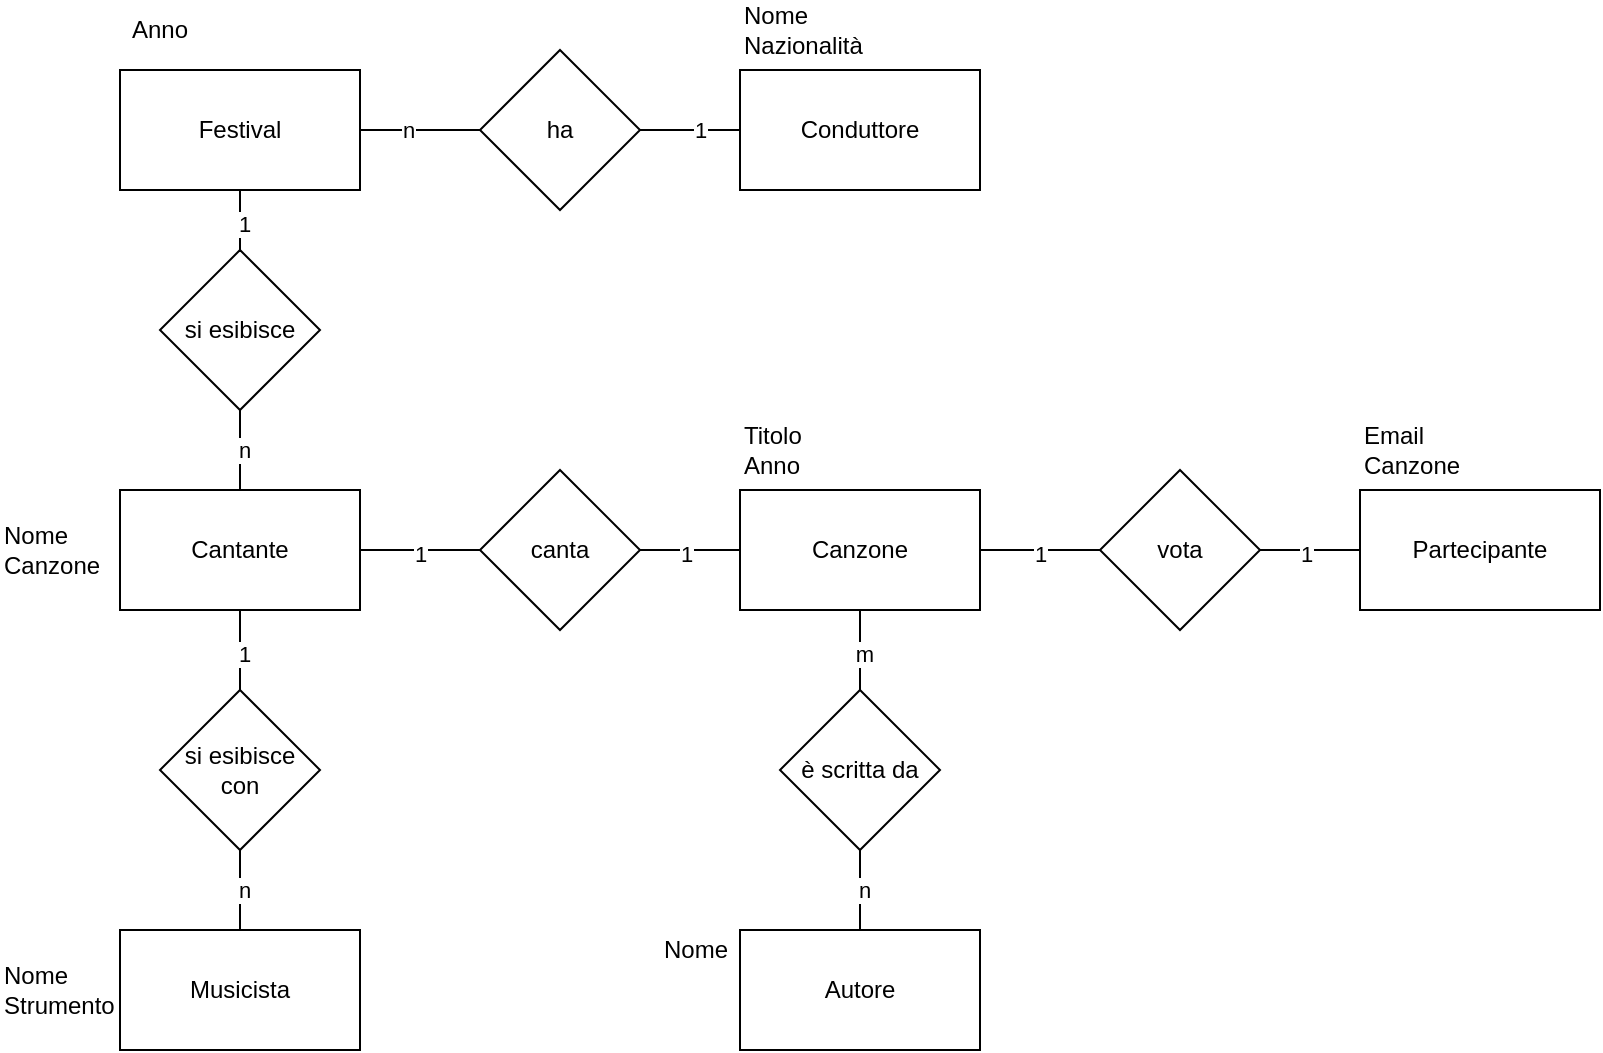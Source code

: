 <mxfile version="14.1.9" type="device"><diagram id="fab_IFOf7J4BE4I-sTUy" name="Page-1"><mxGraphModel dx="852" dy="621" grid="1" gridSize="10" guides="1" tooltips="1" connect="1" arrows="1" fold="1" page="1" pageScale="1" pageWidth="827" pageHeight="1169" math="0" shadow="0"><root><mxCell id="0"/><mxCell id="1" parent="0"/><mxCell id="gxL4Ius6zHt-tnnJOeNE-1" value="Festival" style="rounded=0;whiteSpace=wrap;html=1;" vertex="1" parent="1"><mxGeometry x="70" y="60" width="120" height="60" as="geometry"/></mxCell><mxCell id="gxL4Ius6zHt-tnnJOeNE-2" value="Cantante" style="rounded=0;whiteSpace=wrap;html=1;" vertex="1" parent="1"><mxGeometry x="70" y="270" width="120" height="60" as="geometry"/></mxCell><mxCell id="gxL4Ius6zHt-tnnJOeNE-3" value="Partecipante" style="rounded=0;whiteSpace=wrap;html=1;" vertex="1" parent="1"><mxGeometry x="690" y="270" width="120" height="60" as="geometry"/></mxCell><mxCell id="gxL4Ius6zHt-tnnJOeNE-4" value="Canzone" style="rounded=0;whiteSpace=wrap;html=1;" vertex="1" parent="1"><mxGeometry x="380" y="270" width="120" height="60" as="geometry"/></mxCell><mxCell id="gxL4Ius6zHt-tnnJOeNE-5" value="Conduttore" style="rounded=0;whiteSpace=wrap;html=1;" vertex="1" parent="1"><mxGeometry x="380" y="60" width="120" height="60" as="geometry"/></mxCell><mxCell id="gxL4Ius6zHt-tnnJOeNE-6" value="Autore" style="rounded=0;whiteSpace=wrap;html=1;" vertex="1" parent="1"><mxGeometry x="380" y="490" width="120" height="60" as="geometry"/></mxCell><mxCell id="gxL4Ius6zHt-tnnJOeNE-7" value="Musicista" style="rounded=0;whiteSpace=wrap;html=1;" vertex="1" parent="1"><mxGeometry x="70" y="490" width="120" height="60" as="geometry"/></mxCell><mxCell id="gxL4Ius6zHt-tnnJOeNE-11" value="" style="endArrow=none;html=1;entryX=0;entryY=0.5;entryDx=0;entryDy=0;exitX=1;exitY=0.5;exitDx=0;exitDy=0;" edge="1" parent="1" source="gxL4Ius6zHt-tnnJOeNE-14" target="gxL4Ius6zHt-tnnJOeNE-5"><mxGeometry width="50" height="50" relative="1" as="geometry"><mxPoint x="200" y="120" as="sourcePoint"/><mxPoint x="250" y="70" as="targetPoint"/></mxGeometry></mxCell><mxCell id="gxL4Ius6zHt-tnnJOeNE-13" value="1" style="edgeLabel;html=1;align=center;verticalAlign=middle;resizable=0;points=[];" vertex="1" connectable="0" parent="gxL4Ius6zHt-tnnJOeNE-11"><mxGeometry x="0.782" relative="1" as="geometry"><mxPoint x="-14.71" as="offset"/></mxGeometry></mxCell><mxCell id="gxL4Ius6zHt-tnnJOeNE-14" value="ha" style="rhombus;whiteSpace=wrap;html=1;" vertex="1" parent="1"><mxGeometry x="250" y="50" width="80" height="80" as="geometry"/></mxCell><mxCell id="gxL4Ius6zHt-tnnJOeNE-15" value="" style="endArrow=none;html=1;entryX=0;entryY=0.5;entryDx=0;entryDy=0;exitX=1;exitY=0.5;exitDx=0;exitDy=0;" edge="1" parent="1" source="gxL4Ius6zHt-tnnJOeNE-1" target="gxL4Ius6zHt-tnnJOeNE-14"><mxGeometry width="50" height="50" relative="1" as="geometry"><mxPoint x="190" y="90" as="sourcePoint"/><mxPoint x="360" y="90" as="targetPoint"/></mxGeometry></mxCell><mxCell id="gxL4Ius6zHt-tnnJOeNE-16" value="n" style="edgeLabel;html=1;align=center;verticalAlign=middle;resizable=0;points=[];" vertex="1" connectable="0" parent="gxL4Ius6zHt-tnnJOeNE-15"><mxGeometry x="-0.737" y="-1" relative="1" as="geometry"><mxPoint x="15.29" y="-1" as="offset"/></mxGeometry></mxCell><mxCell id="gxL4Ius6zHt-tnnJOeNE-19" value="si esibisce" style="rhombus;whiteSpace=wrap;html=1;" vertex="1" parent="1"><mxGeometry x="90" y="150" width="80" height="80" as="geometry"/></mxCell><mxCell id="gxL4Ius6zHt-tnnJOeNE-21" value="" style="endArrow=none;html=1;" edge="1" parent="1" source="gxL4Ius6zHt-tnnJOeNE-19" target="gxL4Ius6zHt-tnnJOeNE-1"><mxGeometry width="50" height="50" relative="1" as="geometry"><mxPoint x="20" y="200" as="sourcePoint"/><mxPoint x="70" y="150" as="targetPoint"/></mxGeometry></mxCell><mxCell id="gxL4Ius6zHt-tnnJOeNE-23" value="1" style="edgeLabel;html=1;align=center;verticalAlign=middle;resizable=0;points=[];" vertex="1" connectable="0" parent="gxL4Ius6zHt-tnnJOeNE-21"><mxGeometry x="-0.11" y="-2" relative="1" as="geometry"><mxPoint as="offset"/></mxGeometry></mxCell><mxCell id="gxL4Ius6zHt-tnnJOeNE-22" value="" style="endArrow=none;html=1;" edge="1" parent="1" source="gxL4Ius6zHt-tnnJOeNE-2" target="gxL4Ius6zHt-tnnJOeNE-19"><mxGeometry width="50" height="50" relative="1" as="geometry"><mxPoint x="10" y="260" as="sourcePoint"/><mxPoint x="60" y="210" as="targetPoint"/></mxGeometry></mxCell><mxCell id="gxL4Ius6zHt-tnnJOeNE-24" value="n" style="edgeLabel;html=1;align=center;verticalAlign=middle;resizable=0;points=[];" vertex="1" connectable="0" parent="gxL4Ius6zHt-tnnJOeNE-22"><mxGeometry x="0.008" y="-2" relative="1" as="geometry"><mxPoint as="offset"/></mxGeometry></mxCell><mxCell id="gxL4Ius6zHt-tnnJOeNE-25" value="si esibisce con" style="rhombus;whiteSpace=wrap;html=1;" vertex="1" parent="1"><mxGeometry x="90" y="370" width="80" height="80" as="geometry"/></mxCell><mxCell id="gxL4Ius6zHt-tnnJOeNE-26" value="" style="endArrow=none;html=1;" edge="1" parent="1" source="gxL4Ius6zHt-tnnJOeNE-25" target="gxL4Ius6zHt-tnnJOeNE-2"><mxGeometry width="50" height="50" relative="1" as="geometry"><mxPoint x="120" y="430" as="sourcePoint"/><mxPoint x="230" y="350" as="targetPoint"/></mxGeometry></mxCell><mxCell id="gxL4Ius6zHt-tnnJOeNE-27" value="1" style="edgeLabel;html=1;align=center;verticalAlign=middle;resizable=0;points=[];" vertex="1" connectable="0" parent="gxL4Ius6zHt-tnnJOeNE-26"><mxGeometry x="-0.11" y="-2" relative="1" as="geometry"><mxPoint as="offset"/></mxGeometry></mxCell><mxCell id="gxL4Ius6zHt-tnnJOeNE-28" value="" style="endArrow=none;html=1;" edge="1" parent="1" target="gxL4Ius6zHt-tnnJOeNE-25" source="gxL4Ius6zHt-tnnJOeNE-7"><mxGeometry width="50" height="50" relative="1" as="geometry"><mxPoint x="230" y="500" as="sourcePoint"/><mxPoint x="160" y="440" as="targetPoint"/></mxGeometry></mxCell><mxCell id="gxL4Ius6zHt-tnnJOeNE-29" value="n" style="edgeLabel;html=1;align=center;verticalAlign=middle;resizable=0;points=[];" vertex="1" connectable="0" parent="gxL4Ius6zHt-tnnJOeNE-28"><mxGeometry x="0.008" y="-2" relative="1" as="geometry"><mxPoint as="offset"/></mxGeometry></mxCell><mxCell id="gxL4Ius6zHt-tnnJOeNE-30" value="canta" style="rhombus;whiteSpace=wrap;html=1;" vertex="1" parent="1"><mxGeometry x="250" y="260" width="80" height="80" as="geometry"/></mxCell><mxCell id="gxL4Ius6zHt-tnnJOeNE-31" value="" style="endArrow=none;html=1;" edge="1" parent="1" source="gxL4Ius6zHt-tnnJOeNE-30" target="gxL4Ius6zHt-tnnJOeNE-4"><mxGeometry width="50" height="50" relative="1" as="geometry"><mxPoint x="30" y="210" as="sourcePoint"/><mxPoint x="140" y="130" as="targetPoint"/></mxGeometry></mxCell><mxCell id="gxL4Ius6zHt-tnnJOeNE-32" value="1" style="edgeLabel;html=1;align=center;verticalAlign=middle;resizable=0;points=[];" vertex="1" connectable="0" parent="gxL4Ius6zHt-tnnJOeNE-31"><mxGeometry x="-0.11" y="-2" relative="1" as="geometry"><mxPoint as="offset"/></mxGeometry></mxCell><mxCell id="gxL4Ius6zHt-tnnJOeNE-33" value="" style="endArrow=none;html=1;" edge="1" parent="1" target="gxL4Ius6zHt-tnnJOeNE-30" source="gxL4Ius6zHt-tnnJOeNE-2"><mxGeometry width="50" height="50" relative="1" as="geometry"><mxPoint x="140" y="280" as="sourcePoint"/><mxPoint x="70" y="220" as="targetPoint"/></mxGeometry></mxCell><mxCell id="gxL4Ius6zHt-tnnJOeNE-34" value="1" style="edgeLabel;html=1;align=center;verticalAlign=middle;resizable=0;points=[];" vertex="1" connectable="0" parent="gxL4Ius6zHt-tnnJOeNE-33"><mxGeometry x="0.008" y="-2" relative="1" as="geometry"><mxPoint as="offset"/></mxGeometry></mxCell><mxCell id="gxL4Ius6zHt-tnnJOeNE-35" value="è scritta da" style="rhombus;whiteSpace=wrap;html=1;" vertex="1" parent="1"><mxGeometry x="400" y="370" width="80" height="80" as="geometry"/></mxCell><mxCell id="gxL4Ius6zHt-tnnJOeNE-36" value="" style="endArrow=none;html=1;" edge="1" parent="1" source="gxL4Ius6zHt-tnnJOeNE-35" target="gxL4Ius6zHt-tnnJOeNE-4"><mxGeometry width="50" height="50" relative="1" as="geometry"><mxPoint x="590" y="360" as="sourcePoint"/><mxPoint x="700" y="280" as="targetPoint"/></mxGeometry></mxCell><mxCell id="gxL4Ius6zHt-tnnJOeNE-37" value="m" style="edgeLabel;html=1;align=center;verticalAlign=middle;resizable=0;points=[];" vertex="1" connectable="0" parent="gxL4Ius6zHt-tnnJOeNE-36"><mxGeometry x="-0.11" y="-2" relative="1" as="geometry"><mxPoint as="offset"/></mxGeometry></mxCell><mxCell id="gxL4Ius6zHt-tnnJOeNE-38" value="" style="endArrow=none;html=1;" edge="1" parent="1" target="gxL4Ius6zHt-tnnJOeNE-35" source="gxL4Ius6zHt-tnnJOeNE-6"><mxGeometry width="50" height="50" relative="1" as="geometry"><mxPoint x="700" y="430" as="sourcePoint"/><mxPoint x="630" y="370" as="targetPoint"/></mxGeometry></mxCell><mxCell id="gxL4Ius6zHt-tnnJOeNE-39" value="n" style="edgeLabel;html=1;align=center;verticalAlign=middle;resizable=0;points=[];" vertex="1" connectable="0" parent="gxL4Ius6zHt-tnnJOeNE-38"><mxGeometry x="0.008" y="-2" relative="1" as="geometry"><mxPoint as="offset"/></mxGeometry></mxCell><mxCell id="gxL4Ius6zHt-tnnJOeNE-40" value="vota" style="rhombus;whiteSpace=wrap;html=1;" vertex="1" parent="1"><mxGeometry x="560" y="260" width="80" height="80" as="geometry"/></mxCell><mxCell id="gxL4Ius6zHt-tnnJOeNE-41" value="" style="endArrow=none;html=1;" edge="1" parent="1" source="gxL4Ius6zHt-tnnJOeNE-40" target="gxL4Ius6zHt-tnnJOeNE-3"><mxGeometry width="50" height="50" relative="1" as="geometry"><mxPoint x="340" y="210" as="sourcePoint"/><mxPoint x="690" y="306.0" as="targetPoint"/></mxGeometry></mxCell><mxCell id="gxL4Ius6zHt-tnnJOeNE-42" value="1" style="edgeLabel;html=1;align=center;verticalAlign=middle;resizable=0;points=[];" vertex="1" connectable="0" parent="gxL4Ius6zHt-tnnJOeNE-41"><mxGeometry x="-0.11" y="-2" relative="1" as="geometry"><mxPoint as="offset"/></mxGeometry></mxCell><mxCell id="gxL4Ius6zHt-tnnJOeNE-43" value="" style="endArrow=none;html=1;" edge="1" parent="1" target="gxL4Ius6zHt-tnnJOeNE-40" source="gxL4Ius6zHt-tnnJOeNE-4"><mxGeometry width="50" height="50" relative="1" as="geometry"><mxPoint x="500" y="306.25" as="sourcePoint"/><mxPoint x="380" y="220" as="targetPoint"/></mxGeometry></mxCell><mxCell id="gxL4Ius6zHt-tnnJOeNE-44" value="1" style="edgeLabel;html=1;align=center;verticalAlign=middle;resizable=0;points=[];" vertex="1" connectable="0" parent="gxL4Ius6zHt-tnnJOeNE-43"><mxGeometry x="0.008" y="-2" relative="1" as="geometry"><mxPoint as="offset"/></mxGeometry></mxCell><mxCell id="gxL4Ius6zHt-tnnJOeNE-45" value="Anno" style="text;html=1;strokeColor=none;fillColor=none;align=center;verticalAlign=middle;whiteSpace=wrap;rounded=0;" vertex="1" parent="1"><mxGeometry x="70" y="30" width="40" height="20" as="geometry"/></mxCell><mxCell id="gxL4Ius6zHt-tnnJOeNE-46" value="Nome&lt;br&gt;Nazionalità" style="text;html=1;strokeColor=none;fillColor=none;align=left;verticalAlign=middle;whiteSpace=wrap;rounded=0;" vertex="1" parent="1"><mxGeometry x="380" y="30" width="40" height="20" as="geometry"/></mxCell><mxCell id="gxL4Ius6zHt-tnnJOeNE-47" value="Nome&lt;br&gt;Canzone" style="text;html=1;strokeColor=none;fillColor=none;align=left;verticalAlign=middle;whiteSpace=wrap;rounded=0;" vertex="1" parent="1"><mxGeometry x="10" y="290" width="40" height="20" as="geometry"/></mxCell><mxCell id="gxL4Ius6zHt-tnnJOeNE-48" value="Nome&lt;br&gt;Strumento&lt;br&gt;" style="text;html=1;strokeColor=none;fillColor=none;align=left;verticalAlign=middle;whiteSpace=wrap;rounded=0;" vertex="1" parent="1"><mxGeometry x="10" y="510" width="40" height="20" as="geometry"/></mxCell><mxCell id="gxL4Ius6zHt-tnnJOeNE-49" style="edgeStyle=orthogonalEdgeStyle;rounded=0;orthogonalLoop=1;jettySize=auto;html=1;exitX=0.5;exitY=1;exitDx=0;exitDy=0;" edge="1" parent="1" source="gxL4Ius6zHt-tnnJOeNE-48" target="gxL4Ius6zHt-tnnJOeNE-48"><mxGeometry relative="1" as="geometry"/></mxCell><mxCell id="gxL4Ius6zHt-tnnJOeNE-50" value="Titolo&lt;br&gt;Anno" style="text;html=1;strokeColor=none;fillColor=none;align=left;verticalAlign=middle;whiteSpace=wrap;rounded=0;" vertex="1" parent="1"><mxGeometry x="380" y="240" width="40" height="20" as="geometry"/></mxCell><mxCell id="gxL4Ius6zHt-tnnJOeNE-51" value="Nome" style="text;html=1;strokeColor=none;fillColor=none;align=left;verticalAlign=middle;whiteSpace=wrap;rounded=0;" vertex="1" parent="1"><mxGeometry x="340" y="490" width="40" height="20" as="geometry"/></mxCell><mxCell id="gxL4Ius6zHt-tnnJOeNE-52" value="Email&lt;br&gt;Canzone" style="text;html=1;strokeColor=none;fillColor=none;align=left;verticalAlign=middle;whiteSpace=wrap;rounded=0;" vertex="1" parent="1"><mxGeometry x="690" y="240" width="40" height="20" as="geometry"/></mxCell></root></mxGraphModel></diagram></mxfile>